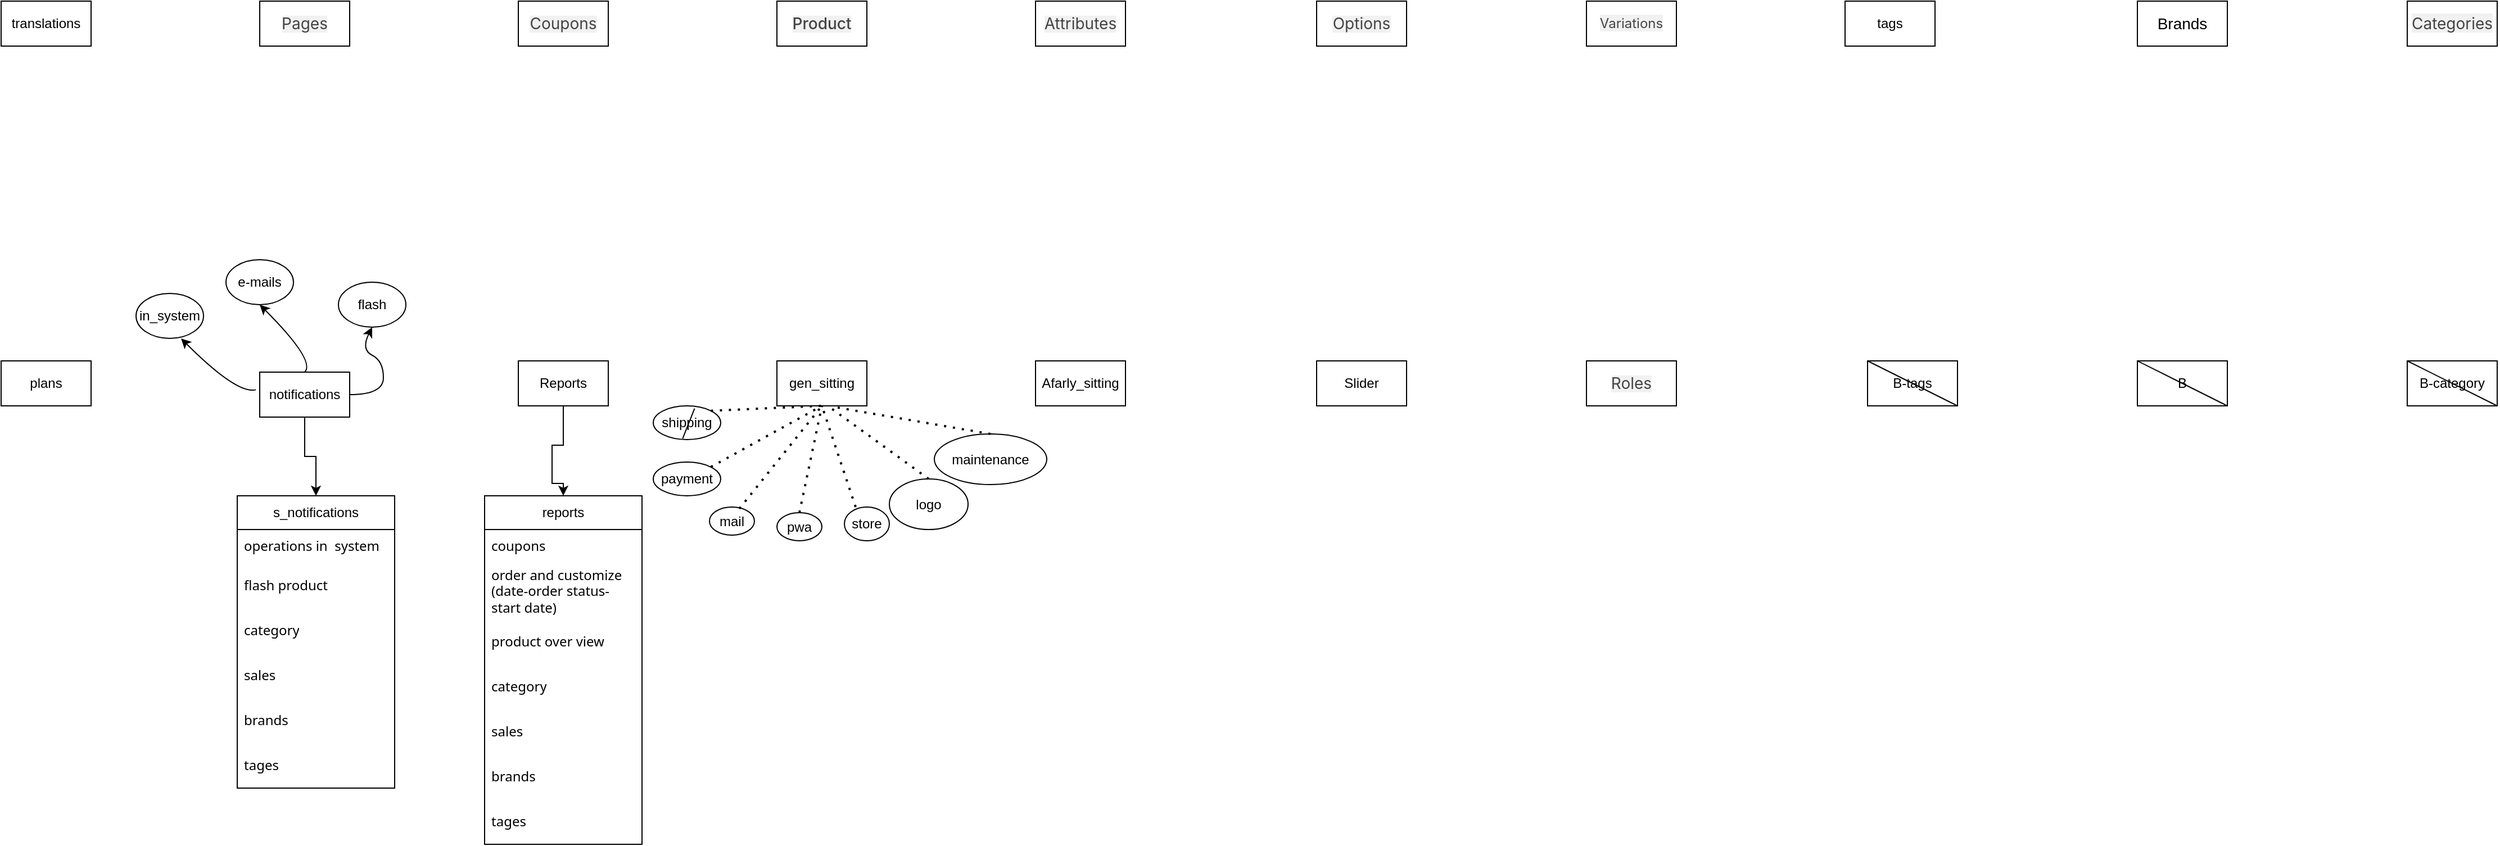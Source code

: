 <mxfile version="24.7.12">
  <diagram name="Page-1" id="F0mejwow4lHuoCeG6_dS">
    <mxGraphModel dx="3247" dy="872" grid="1" gridSize="10" guides="1" tooltips="1" connect="1" arrows="1" fold="1" page="1" pageScale="1" pageWidth="827" pageHeight="1169" math="0" shadow="0">
      <root>
        <mxCell id="0" />
        <mxCell id="1" parent="0" />
        <mxCell id="DG_TkfumsjtoZNKu2Lvn-2" value="&lt;span style=&quot;color: rgb(68, 68, 68); font-family: Inter, sans-serif; text-align: start; background-color: rgb(241, 241, 241);&quot;&gt;&lt;font style=&quot;font-size: 14px;&quot;&gt;Coupons&lt;/font&gt;&lt;/span&gt;" style="rounded=0;whiteSpace=wrap;html=1;" parent="1" vertex="1">
          <mxGeometry x="-990" y="40" width="80" height="40" as="geometry" />
        </mxCell>
        <mxCell id="DG_TkfumsjtoZNKu2Lvn-11" value="&lt;span style=&quot;color: rgb(68, 68, 68); font-family: Inter, sans-serif; font-style: normal; font-variant-ligatures: normal; font-variant-caps: normal; font-weight: 500; letter-spacing: normal; orphans: 2; text-align: start; text-indent: 0px; text-transform: none; widows: 2; word-spacing: 0px; -webkit-text-stroke-width: 0px; white-space: normal; background-color: rgb(241, 241, 241); text-decoration-thickness: initial; text-decoration-style: initial; text-decoration-color: initial; float: none; display: inline !important;&quot;&gt;&lt;font style=&quot;font-size: 14px;&quot;&gt;Product&lt;/font&gt;&lt;/span&gt;" style="rounded=0;whiteSpace=wrap;html=1;" parent="1" vertex="1">
          <mxGeometry x="-760" y="40" width="80" height="40" as="geometry" />
        </mxCell>
        <mxCell id="DG_TkfumsjtoZNKu2Lvn-12" value="&lt;span style=&quot;color: rgb(68, 68, 68); font-family: Inter, sans-serif; text-align: start; background-color: rgb(241, 241, 241);&quot;&gt;&lt;font style=&quot;font-size: 14px;&quot;&gt;Attributes&lt;/font&gt;&lt;/span&gt;" style="rounded=0;whiteSpace=wrap;html=1;" parent="1" vertex="1">
          <mxGeometry x="-530" y="40" width="80" height="40" as="geometry" />
        </mxCell>
        <mxCell id="DG_TkfumsjtoZNKu2Lvn-13" value="&lt;span style=&quot;color: rgb(68, 68, 68); font-family: Inter, sans-serif; font-size: 14px; text-align: start; background-color: rgb(241, 241, 241);&quot;&gt;Categories&lt;/span&gt;" style="rounded=0;whiteSpace=wrap;html=1;" parent="1" vertex="1">
          <mxGeometry x="690" y="40" width="80" height="40" as="geometry" />
        </mxCell>
        <mxCell id="DG_TkfumsjtoZNKu2Lvn-14" value="&lt;span style=&quot;color: rgb(68, 68, 68); font-family: Inter, sans-serif; text-align: start; background-color: rgb(241, 241, 241);&quot;&gt;&lt;font style=&quot;font-size: 14px;&quot;&gt;Options&lt;/font&gt;&lt;/span&gt;" style="rounded=0;whiteSpace=wrap;html=1;" parent="1" vertex="1">
          <mxGeometry x="-280" y="40" width="80" height="40" as="geometry" />
        </mxCell>
        <mxCell id="DG_TkfumsjtoZNKu2Lvn-15" value="&lt;font style=&quot;font-size: 14px;&quot;&gt;Brands&lt;/font&gt;" style="rounded=0;whiteSpace=wrap;html=1;" parent="1" vertex="1">
          <mxGeometry x="450" y="40" width="80" height="40" as="geometry" />
        </mxCell>
        <mxCell id="DG_TkfumsjtoZNKu2Lvn-16" value="tags" style="rounded=0;whiteSpace=wrap;html=1;" parent="1" vertex="1">
          <mxGeometry x="190" y="40" width="80" height="40" as="geometry" />
        </mxCell>
        <mxCell id="DG_TkfumsjtoZNKu2Lvn-17" value="&lt;span style=&quot;color: rgb(68, 68, 68); font-family: Inter, sans-serif; text-align: start; background-color: rgb(241, 241, 241);&quot;&gt;&lt;font style=&quot;font-size: 12px;&quot;&gt;Variations&lt;/font&gt;&lt;/span&gt;" style="rounded=0;whiteSpace=wrap;html=1;" parent="1" vertex="1">
          <mxGeometry x="-40" y="40" width="80" height="40" as="geometry" />
        </mxCell>
        <mxCell id="RgJO_j_FokoBI12kP-A_-30" style="edgeStyle=orthogonalEdgeStyle;rounded=0;orthogonalLoop=1;jettySize=auto;html=1;entryX=0.5;entryY=0;entryDx=0;entryDy=0;" edge="1" parent="1" source="DG_TkfumsjtoZNKu2Lvn-18" target="RgJO_j_FokoBI12kP-A_-22">
          <mxGeometry relative="1" as="geometry" />
        </mxCell>
        <mxCell id="DG_TkfumsjtoZNKu2Lvn-18" value="notifications" style="rounded=0;whiteSpace=wrap;html=1;" parent="1" vertex="1">
          <mxGeometry x="-1220" y="370" width="80" height="40" as="geometry" />
        </mxCell>
        <mxCell id="DG_TkfumsjtoZNKu2Lvn-19" value="Reports" style="rounded=0;whiteSpace=wrap;html=1;" parent="1" vertex="1">
          <mxGeometry x="-990" y="360" width="80" height="40" as="geometry" />
        </mxCell>
        <mxCell id="DG_TkfumsjtoZNKu2Lvn-20" value="gen_sitting" style="rounded=0;whiteSpace=wrap;html=1;" parent="1" vertex="1">
          <mxGeometry x="-760" y="360" width="80" height="40" as="geometry" />
        </mxCell>
        <mxCell id="DG_TkfumsjtoZNKu2Lvn-21" value="Afarly_sitting" style="rounded=0;whiteSpace=wrap;html=1;" parent="1" vertex="1">
          <mxGeometry x="-530" y="360" width="80" height="40" as="geometry" />
        </mxCell>
        <mxCell id="DG_TkfumsjtoZNKu2Lvn-22" value="Slider" style="rounded=0;whiteSpace=wrap;html=1;" parent="1" vertex="1">
          <mxGeometry x="-280" y="360" width="80" height="40" as="geometry" />
        </mxCell>
        <mxCell id="DG_TkfumsjtoZNKu2Lvn-23" value="&lt;span style=&quot;color: rgb(68, 68, 68); font-family: Inter, sans-serif; text-align: start; background-color: rgb(241, 241, 241);&quot;&gt;&lt;font style=&quot;font-size: 14px;&quot;&gt;Roles&lt;/font&gt;&lt;/span&gt;" style="rounded=0;whiteSpace=wrap;html=1;" parent="1" vertex="1">
          <mxGeometry x="-40" y="360" width="80" height="40" as="geometry" />
        </mxCell>
        <mxCell id="DG_TkfumsjtoZNKu2Lvn-24" value="B-tags" style="rounded=0;whiteSpace=wrap;html=1;" parent="1" vertex="1">
          <mxGeometry x="210" y="360" width="80" height="40" as="geometry" />
        </mxCell>
        <mxCell id="DG_TkfumsjtoZNKu2Lvn-25" value="B" style="rounded=0;whiteSpace=wrap;html=1;" parent="1" vertex="1">
          <mxGeometry x="450" y="360" width="80" height="40" as="geometry" />
        </mxCell>
        <mxCell id="DG_TkfumsjtoZNKu2Lvn-26" value="B-category" style="rounded=0;whiteSpace=wrap;html=1;" parent="1" vertex="1">
          <mxGeometry x="690" y="360" width="80" height="40" as="geometry" />
        </mxCell>
        <mxCell id="DG_TkfumsjtoZNKu2Lvn-27" value="translations" style="rounded=0;whiteSpace=wrap;html=1;" parent="1" vertex="1">
          <mxGeometry x="-1450" y="40" width="80" height="40" as="geometry" />
        </mxCell>
        <mxCell id="DG_TkfumsjtoZNKu2Lvn-28" value="&lt;span style=&quot;color: rgb(68, 68, 68); font-family: Inter, sans-serif; text-align: start; background-color: rgb(241, 241, 241);&quot;&gt;&lt;font style=&quot;font-size: 14px;&quot;&gt;Pages&lt;/font&gt;&lt;/span&gt;" style="rounded=0;whiteSpace=wrap;html=1;" parent="1" vertex="1">
          <mxGeometry x="-1220" y="40" width="80" height="40" as="geometry" />
        </mxCell>
        <mxCell id="RgJO_j_FokoBI12kP-A_-7" value="plans" style="rounded=0;whiteSpace=wrap;html=1;" vertex="1" parent="1">
          <mxGeometry x="-1450" y="360" width="80" height="40" as="geometry" />
        </mxCell>
        <mxCell id="RgJO_j_FokoBI12kP-A_-9" style="edgeStyle=orthogonalEdgeStyle;rounded=0;orthogonalLoop=1;jettySize=auto;html=1;exitX=0.5;exitY=1;exitDx=0;exitDy=0;entryX=0.5;entryY=0;entryDx=0;entryDy=0;" edge="1" parent="1" source="DG_TkfumsjtoZNKu2Lvn-19" target="RgJO_j_FokoBI12kP-A_-11">
          <mxGeometry relative="1" as="geometry">
            <mxPoint x="-960" y="470" as="targetPoint" />
            <Array as="points">
              <mxPoint x="-950" y="435" />
              <mxPoint x="-960" y="435" />
              <mxPoint x="-960" y="469" />
              <mxPoint x="-950" y="469" />
            </Array>
          </mxGeometry>
        </mxCell>
        <mxCell id="RgJO_j_FokoBI12kP-A_-11" value="reports" style="swimlane;fontStyle=0;childLayout=stackLayout;horizontal=1;startSize=30;horizontalStack=0;resizeParent=1;resizeParentMax=0;resizeLast=0;collapsible=1;marginBottom=0;whiteSpace=wrap;html=1;" vertex="1" parent="1">
          <mxGeometry x="-1020" y="480" width="140" height="310" as="geometry" />
        </mxCell>
        <mxCell id="RgJO_j_FokoBI12kP-A_-12" value="&lt;span style=&quot;font-family: Aptos, &amp;quot;Segoe UI&amp;quot;, &amp;quot;Helvetica Neue&amp;quot;, sans-serif; text-align: right; white-space-collapse: preserve;&quot;&gt;&lt;font style=&quot;font-size: 12px;&quot;&gt;coupons&lt;/font&gt;&lt;/span&gt;" style="text;strokeColor=none;fillColor=none;align=left;verticalAlign=middle;spacingLeft=4;spacingRight=4;overflow=hidden;points=[[0,0.5],[1,0.5]];portConstraint=eastwest;rotatable=0;whiteSpace=wrap;html=1;" vertex="1" parent="RgJO_j_FokoBI12kP-A_-11">
          <mxGeometry y="30" width="140" height="30" as="geometry" />
        </mxCell>
        <mxCell id="RgJO_j_FokoBI12kP-A_-13" value="&lt;span style=&quot;font-family: Aptos, &amp;quot;Segoe UI&amp;quot;, &amp;quot;Helvetica Neue&amp;quot;, sans-serif; text-align: right; white-space-collapse: preserve;&quot;&gt;order and customize (date-order status- start date)&lt;/span&gt;" style="text;strokeColor=none;fillColor=none;align=left;verticalAlign=middle;spacingLeft=4;spacingRight=4;overflow=hidden;points=[[0,0.5],[1,0.5]];portConstraint=eastwest;rotatable=0;whiteSpace=wrap;html=1;" vertex="1" parent="RgJO_j_FokoBI12kP-A_-11">
          <mxGeometry y="60" width="140" height="50" as="geometry" />
        </mxCell>
        <mxCell id="RgJO_j_FokoBI12kP-A_-16" value="&lt;span style=&quot;font-family: Aptos, &amp;quot;Segoe UI&amp;quot;, &amp;quot;Helvetica Neue&amp;quot;, sans-serif; text-align: right; white-space-collapse: preserve;&quot;&gt;product over view &lt;/span&gt;" style="text;strokeColor=none;fillColor=none;align=left;verticalAlign=middle;spacingLeft=4;spacingRight=4;overflow=hidden;points=[[0,0.5],[1,0.5]];portConstraint=eastwest;rotatable=0;whiteSpace=wrap;html=1;" vertex="1" parent="RgJO_j_FokoBI12kP-A_-11">
          <mxGeometry y="110" width="140" height="40" as="geometry" />
        </mxCell>
        <mxCell id="RgJO_j_FokoBI12kP-A_-21" value="&lt;span style=&quot;font-family: Aptos, &amp;quot;Segoe UI&amp;quot;, &amp;quot;Helvetica Neue&amp;quot;, sans-serif; text-align: right; white-space-collapse: preserve;&quot;&gt;&lt;font style=&quot;font-size: 12px;&quot;&gt;category&lt;/font&gt;&lt;/span&gt;" style="text;strokeColor=none;fillColor=none;align=left;verticalAlign=middle;spacingLeft=4;spacingRight=4;overflow=hidden;points=[[0,0.5],[1,0.5]];portConstraint=eastwest;rotatable=0;whiteSpace=wrap;html=1;" vertex="1" parent="RgJO_j_FokoBI12kP-A_-11">
          <mxGeometry y="150" width="140" height="40" as="geometry" />
        </mxCell>
        <mxCell id="RgJO_j_FokoBI12kP-A_-20" value="&lt;span style=&quot;font-family: Aptos, &amp;quot;Segoe UI&amp;quot;, &amp;quot;Helvetica Neue&amp;quot;, sans-serif; text-align: right; white-space-collapse: preserve;&quot;&gt;&lt;font style=&quot;font-size: 12px;&quot;&gt;sales&lt;/font&gt;&lt;/span&gt;" style="text;strokeColor=none;fillColor=none;align=left;verticalAlign=middle;spacingLeft=4;spacingRight=4;overflow=hidden;points=[[0,0.5],[1,0.5]];portConstraint=eastwest;rotatable=0;whiteSpace=wrap;html=1;" vertex="1" parent="RgJO_j_FokoBI12kP-A_-11">
          <mxGeometry y="190" width="140" height="40" as="geometry" />
        </mxCell>
        <mxCell id="RgJO_j_FokoBI12kP-A_-19" value="&lt;span style=&quot;font-family: Aptos, &amp;quot;Segoe UI&amp;quot;, &amp;quot;Helvetica Neue&amp;quot;, sans-serif; text-align: right; white-space-collapse: preserve;&quot;&gt;&lt;font style=&quot;font-size: 12px;&quot;&gt;brands&lt;/font&gt;&lt;/span&gt;" style="text;strokeColor=none;fillColor=none;align=left;verticalAlign=middle;spacingLeft=4;spacingRight=4;overflow=hidden;points=[[0,0.5],[1,0.5]];portConstraint=eastwest;rotatable=0;whiteSpace=wrap;html=1;" vertex="1" parent="RgJO_j_FokoBI12kP-A_-11">
          <mxGeometry y="230" width="140" height="40" as="geometry" />
        </mxCell>
        <mxCell id="RgJO_j_FokoBI12kP-A_-14" value="&lt;span style=&quot;font-family: Aptos, &amp;quot;Segoe UI&amp;quot;, &amp;quot;Helvetica Neue&amp;quot;, sans-serif; text-align: right; white-space-collapse: preserve;&quot;&gt;&lt;font style=&quot;font-size: 12px;&quot;&gt;tages&lt;/font&gt;&lt;/span&gt;" style="text;strokeColor=none;fillColor=none;align=left;verticalAlign=middle;spacingLeft=4;spacingRight=4;overflow=hidden;points=[[0,0.5],[1,0.5]];portConstraint=eastwest;rotatable=0;whiteSpace=wrap;html=1;" vertex="1" parent="RgJO_j_FokoBI12kP-A_-11">
          <mxGeometry y="270" width="140" height="40" as="geometry" />
        </mxCell>
        <mxCell id="RgJO_j_FokoBI12kP-A_-22" value="s_notifications" style="swimlane;fontStyle=0;childLayout=stackLayout;horizontal=1;startSize=30;horizontalStack=0;resizeParent=1;resizeParentMax=0;resizeLast=0;collapsible=1;marginBottom=0;whiteSpace=wrap;html=1;" vertex="1" parent="1">
          <mxGeometry x="-1240" y="480" width="140" height="260" as="geometry" />
        </mxCell>
        <mxCell id="RgJO_j_FokoBI12kP-A_-23" value="&lt;div style=&quot;text-align: right;&quot;&gt;&lt;span style=&quot;background-color: initial; white-space-collapse: preserve;&quot;&gt;&lt;font face=&quot;Aptos, Segoe UI, Helvetica Neue, sans-serif&quot;&gt;operations in  system&lt;/font&gt;&lt;/span&gt;&lt;/div&gt;" style="text;strokeColor=none;fillColor=none;align=left;verticalAlign=middle;spacingLeft=4;spacingRight=4;overflow=hidden;points=[[0,0.5],[1,0.5]];portConstraint=eastwest;rotatable=0;whiteSpace=wrap;html=1;" vertex="1" parent="RgJO_j_FokoBI12kP-A_-22">
          <mxGeometry y="30" width="140" height="30" as="geometry" />
        </mxCell>
        <mxCell id="RgJO_j_FokoBI12kP-A_-25" value="&lt;span style=&quot;font-family: Aptos, &amp;quot;Segoe UI&amp;quot;, &amp;quot;Helvetica Neue&amp;quot;, sans-serif; text-align: right; white-space-collapse: preserve;&quot;&gt;flash product&lt;/span&gt;" style="text;strokeColor=none;fillColor=none;align=left;verticalAlign=middle;spacingLeft=4;spacingRight=4;overflow=hidden;points=[[0,0.5],[1,0.5]];portConstraint=eastwest;rotatable=0;whiteSpace=wrap;html=1;" vertex="1" parent="RgJO_j_FokoBI12kP-A_-22">
          <mxGeometry y="60" width="140" height="40" as="geometry" />
        </mxCell>
        <mxCell id="RgJO_j_FokoBI12kP-A_-26" value="&lt;span style=&quot;font-family: Aptos, &amp;quot;Segoe UI&amp;quot;, &amp;quot;Helvetica Neue&amp;quot;, sans-serif; text-align: right; white-space-collapse: preserve;&quot;&gt;&lt;font style=&quot;font-size: 12px;&quot;&gt;category&lt;/font&gt;&lt;/span&gt;" style="text;strokeColor=none;fillColor=none;align=left;verticalAlign=middle;spacingLeft=4;spacingRight=4;overflow=hidden;points=[[0,0.5],[1,0.5]];portConstraint=eastwest;rotatable=0;whiteSpace=wrap;html=1;" vertex="1" parent="RgJO_j_FokoBI12kP-A_-22">
          <mxGeometry y="100" width="140" height="40" as="geometry" />
        </mxCell>
        <mxCell id="RgJO_j_FokoBI12kP-A_-27" value="&lt;span style=&quot;font-family: Aptos, &amp;quot;Segoe UI&amp;quot;, &amp;quot;Helvetica Neue&amp;quot;, sans-serif; text-align: right; white-space-collapse: preserve;&quot;&gt;&lt;font style=&quot;font-size: 12px;&quot;&gt;sales&lt;/font&gt;&lt;/span&gt;" style="text;strokeColor=none;fillColor=none;align=left;verticalAlign=middle;spacingLeft=4;spacingRight=4;overflow=hidden;points=[[0,0.5],[1,0.5]];portConstraint=eastwest;rotatable=0;whiteSpace=wrap;html=1;" vertex="1" parent="RgJO_j_FokoBI12kP-A_-22">
          <mxGeometry y="140" width="140" height="40" as="geometry" />
        </mxCell>
        <mxCell id="RgJO_j_FokoBI12kP-A_-28" value="&lt;span style=&quot;font-family: Aptos, &amp;quot;Segoe UI&amp;quot;, &amp;quot;Helvetica Neue&amp;quot;, sans-serif; text-align: right; white-space-collapse: preserve;&quot;&gt;&lt;font style=&quot;font-size: 12px;&quot;&gt;brands&lt;/font&gt;&lt;/span&gt;" style="text;strokeColor=none;fillColor=none;align=left;verticalAlign=middle;spacingLeft=4;spacingRight=4;overflow=hidden;points=[[0,0.5],[1,0.5]];portConstraint=eastwest;rotatable=0;whiteSpace=wrap;html=1;" vertex="1" parent="RgJO_j_FokoBI12kP-A_-22">
          <mxGeometry y="180" width="140" height="40" as="geometry" />
        </mxCell>
        <mxCell id="RgJO_j_FokoBI12kP-A_-29" value="&lt;span style=&quot;font-family: Aptos, &amp;quot;Segoe UI&amp;quot;, &amp;quot;Helvetica Neue&amp;quot;, sans-serif; text-align: right; white-space-collapse: preserve;&quot;&gt;&lt;font style=&quot;font-size: 12px;&quot;&gt;tages&lt;/font&gt;&lt;/span&gt;" style="text;strokeColor=none;fillColor=none;align=left;verticalAlign=middle;spacingLeft=4;spacingRight=4;overflow=hidden;points=[[0,0.5],[1,0.5]];portConstraint=eastwest;rotatable=0;whiteSpace=wrap;html=1;" vertex="1" parent="RgJO_j_FokoBI12kP-A_-22">
          <mxGeometry y="220" width="140" height="40" as="geometry" />
        </mxCell>
        <mxCell id="RgJO_j_FokoBI12kP-A_-31" value="flash" style="ellipse;whiteSpace=wrap;html=1;" vertex="1" parent="1">
          <mxGeometry x="-1150" y="290" width="60" height="40" as="geometry" />
        </mxCell>
        <mxCell id="RgJO_j_FokoBI12kP-A_-32" value="e-mails" style="ellipse;whiteSpace=wrap;html=1;" vertex="1" parent="1">
          <mxGeometry x="-1250" y="270" width="60" height="40" as="geometry" />
        </mxCell>
        <mxCell id="RgJO_j_FokoBI12kP-A_-33" value="in_system" style="ellipse;whiteSpace=wrap;html=1;" vertex="1" parent="1">
          <mxGeometry x="-1330" y="300" width="60" height="40" as="geometry" />
        </mxCell>
        <mxCell id="RgJO_j_FokoBI12kP-A_-37" value="" style="curved=1;endArrow=classic;html=1;rounded=0;exitX=0.5;exitY=0;exitDx=0;exitDy=0;" edge="1" parent="1" source="DG_TkfumsjtoZNKu2Lvn-18">
          <mxGeometry width="50" height="50" relative="1" as="geometry">
            <mxPoint x="-1220" y="360" as="sourcePoint" />
            <mxPoint x="-1220" y="310" as="targetPoint" />
            <Array as="points">
              <mxPoint x="-1170" y="360" />
              <mxPoint x="-1220" y="310" />
            </Array>
          </mxGeometry>
        </mxCell>
        <mxCell id="RgJO_j_FokoBI12kP-A_-38" value="" style="curved=1;endArrow=classic;html=1;rounded=0;exitX=-0.043;exitY=0.392;exitDx=0;exitDy=0;exitPerimeter=0;" edge="1" parent="1" source="DG_TkfumsjtoZNKu2Lvn-18">
          <mxGeometry width="50" height="50" relative="1" as="geometry">
            <mxPoint x="-1250" y="400" as="sourcePoint" />
            <mxPoint x="-1290" y="340" as="targetPoint" />
            <Array as="points">
              <mxPoint x="-1240" y="390" />
              <mxPoint x="-1290" y="340" />
            </Array>
          </mxGeometry>
        </mxCell>
        <mxCell id="RgJO_j_FokoBI12kP-A_-39" value="" style="curved=1;endArrow=classic;html=1;rounded=0;exitX=1;exitY=0.5;exitDx=0;exitDy=0;entryX=0.5;entryY=1;entryDx=0;entryDy=0;" edge="1" parent="1" source="DG_TkfumsjtoZNKu2Lvn-18" target="RgJO_j_FokoBI12kP-A_-31">
          <mxGeometry width="50" height="50" relative="1" as="geometry">
            <mxPoint x="-1120" y="400" as="sourcePoint" />
            <mxPoint x="-1160" y="340" as="targetPoint" />
            <Array as="points">
              <mxPoint x="-1110" y="390" />
              <mxPoint x="-1110" y="360" />
              <mxPoint x="-1130" y="350" />
            </Array>
          </mxGeometry>
        </mxCell>
        <mxCell id="RgJO_j_FokoBI12kP-A_-40" value="mail" style="ellipse;whiteSpace=wrap;html=1;" vertex="1" parent="1">
          <mxGeometry x="-820" y="490" width="40" height="25" as="geometry" />
        </mxCell>
        <mxCell id="RgJO_j_FokoBI12kP-A_-47" value="store" style="ellipse;whiteSpace=wrap;html=1;" vertex="1" parent="1">
          <mxGeometry x="-700" y="490" width="40" height="30" as="geometry" />
        </mxCell>
        <mxCell id="RgJO_j_FokoBI12kP-A_-48" value="pwa" style="ellipse;whiteSpace=wrap;html=1;" vertex="1" parent="1">
          <mxGeometry x="-760" y="495" width="40" height="25" as="geometry" />
        </mxCell>
        <mxCell id="RgJO_j_FokoBI12kP-A_-49" value="logo" style="ellipse;whiteSpace=wrap;html=1;" vertex="1" parent="1">
          <mxGeometry x="-660" y="465" width="70" height="45" as="geometry" />
        </mxCell>
        <mxCell id="RgJO_j_FokoBI12kP-A_-50" value="maintenance" style="ellipse;whiteSpace=wrap;html=1;" vertex="1" parent="1">
          <mxGeometry x="-620" y="425" width="100" height="45" as="geometry" />
        </mxCell>
        <mxCell id="RgJO_j_FokoBI12kP-A_-51" value="payment" style="ellipse;whiteSpace=wrap;html=1;" vertex="1" parent="1">
          <mxGeometry x="-870" y="450" width="60" height="30" as="geometry" />
        </mxCell>
        <mxCell id="RgJO_j_FokoBI12kP-A_-52" value="shipping" style="ellipse;whiteSpace=wrap;html=1;" vertex="1" parent="1">
          <mxGeometry x="-870" y="400" width="60" height="30" as="geometry" />
        </mxCell>
        <mxCell id="RgJO_j_FokoBI12kP-A_-63" value="" style="endArrow=none;dashed=1;html=1;dashPattern=1 3;strokeWidth=2;rounded=0;entryX=0.652;entryY=1.031;entryDx=0;entryDy=0;exitX=0.5;exitY=0;exitDx=0;exitDy=0;entryPerimeter=0;" edge="1" parent="1" source="RgJO_j_FokoBI12kP-A_-50" target="DG_TkfumsjtoZNKu2Lvn-20">
          <mxGeometry width="50" height="50" relative="1" as="geometry">
            <mxPoint x="-850" y="460" as="sourcePoint" />
            <mxPoint x="-800" y="410" as="targetPoint" />
            <Array as="points" />
          </mxGeometry>
        </mxCell>
        <mxCell id="RgJO_j_FokoBI12kP-A_-64" value="" style="endArrow=none;dashed=1;html=1;dashPattern=1 3;strokeWidth=2;rounded=0;entryX=0.587;entryY=1.031;entryDx=0;entryDy=0;entryPerimeter=0;exitX=0.5;exitY=0;exitDx=0;exitDy=0;" edge="1" parent="1" source="RgJO_j_FokoBI12kP-A_-49" target="DG_TkfumsjtoZNKu2Lvn-20">
          <mxGeometry width="50" height="50" relative="1" as="geometry">
            <mxPoint x="-850" y="460" as="sourcePoint" />
            <mxPoint x="-800" y="410" as="targetPoint" />
          </mxGeometry>
        </mxCell>
        <mxCell id="RgJO_j_FokoBI12kP-A_-65" value="" style="endArrow=none;dashed=1;html=1;dashPattern=1 3;strokeWidth=2;rounded=0;entryX=0.5;entryY=1;entryDx=0;entryDy=0;exitX=0.5;exitY=0;exitDx=0;exitDy=0;" edge="1" parent="1" source="RgJO_j_FokoBI12kP-A_-48" target="DG_TkfumsjtoZNKu2Lvn-20">
          <mxGeometry width="50" height="50" relative="1" as="geometry">
            <mxPoint x="-630" y="475" as="sourcePoint" />
            <mxPoint x="-703" y="411" as="targetPoint" />
          </mxGeometry>
        </mxCell>
        <mxCell id="RgJO_j_FokoBI12kP-A_-66" value="" style="endArrow=none;dashed=1;html=1;dashPattern=1 3;strokeWidth=2;rounded=0;entryX=0.5;entryY=1;entryDx=0;entryDy=0;" edge="1" parent="1" target="DG_TkfumsjtoZNKu2Lvn-20">
          <mxGeometry width="50" height="50" relative="1" as="geometry">
            <mxPoint x="-690" y="490" as="sourcePoint" />
            <mxPoint x="-693" y="421" as="targetPoint" />
            <Array as="points">
              <mxPoint x="-690" y="490" />
            </Array>
          </mxGeometry>
        </mxCell>
        <mxCell id="RgJO_j_FokoBI12kP-A_-67" value="" style="endArrow=none;dashed=1;html=1;dashPattern=1 3;strokeWidth=2;rounded=0;exitX=0.664;exitY=0.059;exitDx=0;exitDy=0;exitPerimeter=0;" edge="1" parent="1" source="RgJO_j_FokoBI12kP-A_-40">
          <mxGeometry width="50" height="50" relative="1" as="geometry">
            <mxPoint x="-610" y="495" as="sourcePoint" />
            <mxPoint x="-720" y="400" as="targetPoint" />
          </mxGeometry>
        </mxCell>
        <mxCell id="RgJO_j_FokoBI12kP-A_-68" value="" style="endArrow=none;dashed=1;html=1;dashPattern=1 3;strokeWidth=2;rounded=0;entryX=0.5;entryY=1;entryDx=0;entryDy=0;exitX=1;exitY=0;exitDx=0;exitDy=0;" edge="1" parent="1" source="RgJO_j_FokoBI12kP-A_-51" target="DG_TkfumsjtoZNKu2Lvn-20">
          <mxGeometry width="50" height="50" relative="1" as="geometry">
            <mxPoint x="-600" y="505" as="sourcePoint" />
            <mxPoint x="-673" y="441" as="targetPoint" />
          </mxGeometry>
        </mxCell>
        <mxCell id="RgJO_j_FokoBI12kP-A_-69" value="" style="endArrow=none;dashed=1;html=1;dashPattern=1 3;strokeWidth=2;rounded=0;exitX=1;exitY=0;exitDx=0;exitDy=0;" edge="1" parent="1" source="RgJO_j_FokoBI12kP-A_-52">
          <mxGeometry width="50" height="50" relative="1" as="geometry">
            <mxPoint x="-590" y="515" as="sourcePoint" />
            <mxPoint x="-720" y="400" as="targetPoint" />
          </mxGeometry>
        </mxCell>
        <mxCell id="RgJO_j_FokoBI12kP-A_-71" value="" style="endArrow=none;html=1;rounded=0;entryX=0.613;entryY=0.078;entryDx=0;entryDy=0;entryPerimeter=0;exitX=0.436;exitY=0.967;exitDx=0;exitDy=0;exitPerimeter=0;" edge="1" parent="1" source="RgJO_j_FokoBI12kP-A_-52" target="RgJO_j_FokoBI12kP-A_-52">
          <mxGeometry width="50" height="50" relative="1" as="geometry">
            <mxPoint x="-865" y="430" as="sourcePoint" />
            <mxPoint x="-815" y="380" as="targetPoint" />
          </mxGeometry>
        </mxCell>
        <mxCell id="RgJO_j_FokoBI12kP-A_-72" value="" style="endArrow=none;html=1;rounded=0;exitX=1;exitY=1;exitDx=0;exitDy=0;entryX=0;entryY=0;entryDx=0;entryDy=0;" edge="1" parent="1" source="DG_TkfumsjtoZNKu2Lvn-24" target="DG_TkfumsjtoZNKu2Lvn-24">
          <mxGeometry width="50" height="50" relative="1" as="geometry">
            <mxPoint x="140" y="370" as="sourcePoint" />
            <mxPoint x="190" y="320" as="targetPoint" />
          </mxGeometry>
        </mxCell>
        <mxCell id="RgJO_j_FokoBI12kP-A_-73" value="" style="endArrow=none;html=1;rounded=0;exitX=1;exitY=1;exitDx=0;exitDy=0;entryX=0;entryY=0;entryDx=0;entryDy=0;entryPerimeter=0;" edge="1" parent="1" source="DG_TkfumsjtoZNKu2Lvn-25" target="DG_TkfumsjtoZNKu2Lvn-25">
          <mxGeometry width="50" height="50" relative="1" as="geometry">
            <mxPoint x="300" y="410" as="sourcePoint" />
            <mxPoint x="220" y="370" as="targetPoint" />
            <Array as="points">
              <mxPoint x="490" y="380" />
            </Array>
          </mxGeometry>
        </mxCell>
        <mxCell id="RgJO_j_FokoBI12kP-A_-74" value="" style="endArrow=none;html=1;rounded=0;exitX=1;exitY=1;exitDx=0;exitDy=0;entryX=0;entryY=0;entryDx=0;entryDy=0;" edge="1" parent="1" source="DG_TkfumsjtoZNKu2Lvn-26" target="DG_TkfumsjtoZNKu2Lvn-26">
          <mxGeometry width="50" height="50" relative="1" as="geometry">
            <mxPoint x="310" y="420" as="sourcePoint" />
            <mxPoint x="230" y="380" as="targetPoint" />
          </mxGeometry>
        </mxCell>
      </root>
    </mxGraphModel>
  </diagram>
</mxfile>
